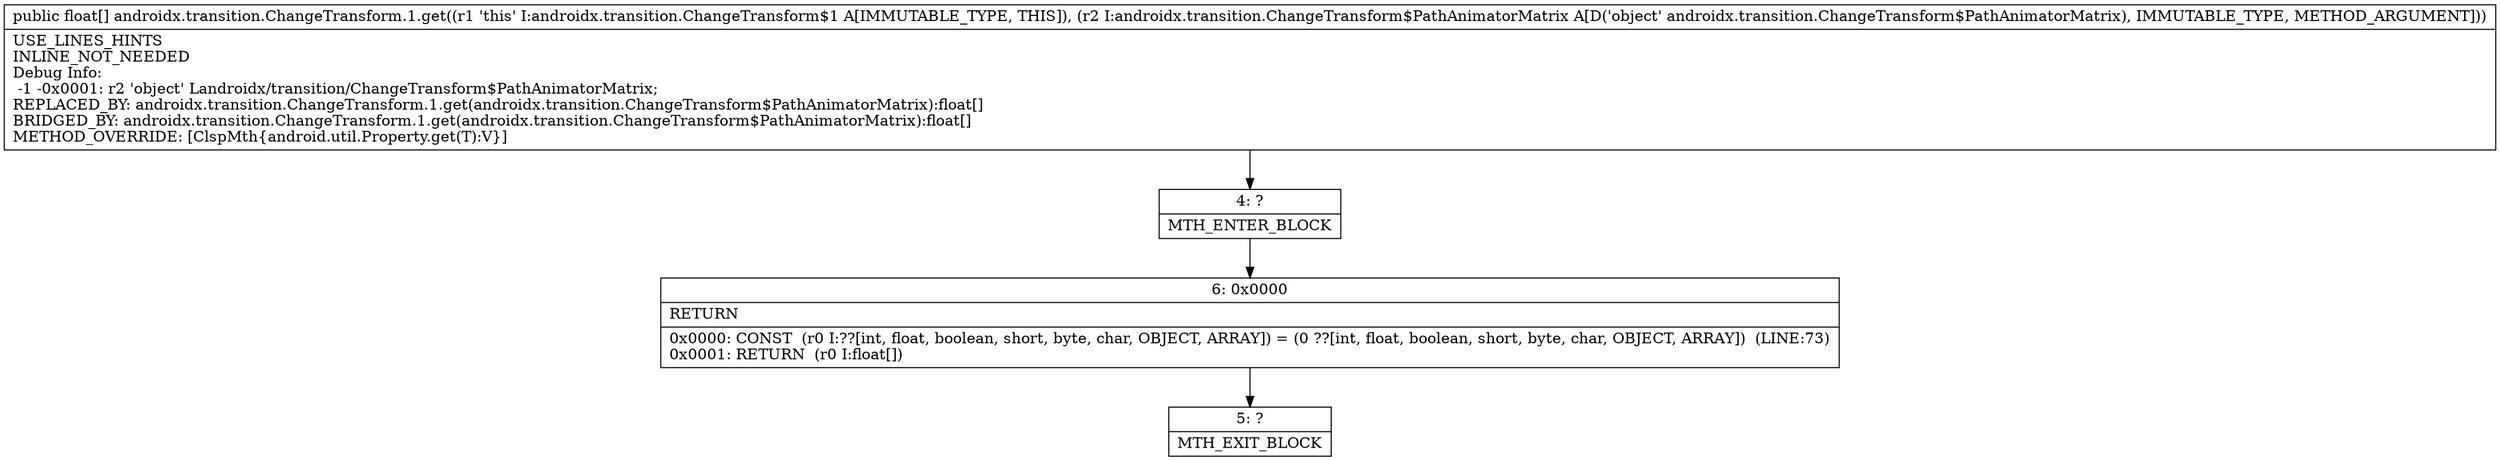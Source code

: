 digraph "CFG forandroidx.transition.ChangeTransform.1.get(Landroidx\/transition\/ChangeTransform$PathAnimatorMatrix;)[F" {
Node_4 [shape=record,label="{4\:\ ?|MTH_ENTER_BLOCK\l}"];
Node_6 [shape=record,label="{6\:\ 0x0000|RETURN\l|0x0000: CONST  (r0 I:??[int, float, boolean, short, byte, char, OBJECT, ARRAY]) = (0 ??[int, float, boolean, short, byte, char, OBJECT, ARRAY])  (LINE:73)\l0x0001: RETURN  (r0 I:float[]) \l}"];
Node_5 [shape=record,label="{5\:\ ?|MTH_EXIT_BLOCK\l}"];
MethodNode[shape=record,label="{public float[] androidx.transition.ChangeTransform.1.get((r1 'this' I:androidx.transition.ChangeTransform$1 A[IMMUTABLE_TYPE, THIS]), (r2 I:androidx.transition.ChangeTransform$PathAnimatorMatrix A[D('object' androidx.transition.ChangeTransform$PathAnimatorMatrix), IMMUTABLE_TYPE, METHOD_ARGUMENT]))  | USE_LINES_HINTS\lINLINE_NOT_NEEDED\lDebug Info:\l  \-1 \-0x0001: r2 'object' Landroidx\/transition\/ChangeTransform$PathAnimatorMatrix;\lREPLACED_BY: androidx.transition.ChangeTransform.1.get(androidx.transition.ChangeTransform$PathAnimatorMatrix):float[]\lBRIDGED_BY: androidx.transition.ChangeTransform.1.get(androidx.transition.ChangeTransform$PathAnimatorMatrix):float[]\lMETHOD_OVERRIDE: [ClspMth\{android.util.Property.get(T):V\}]\l}"];
MethodNode -> Node_4;Node_4 -> Node_6;
Node_6 -> Node_5;
}

